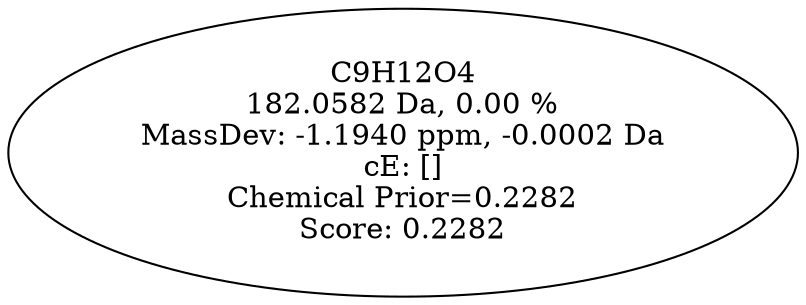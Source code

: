 strict digraph {
v1 [label="C9H12O4\n182.0582 Da, 0.00 %\nMassDev: -1.1940 ppm, -0.0002 Da\ncE: []\nChemical Prior=0.2282\nScore: 0.2282"];
}